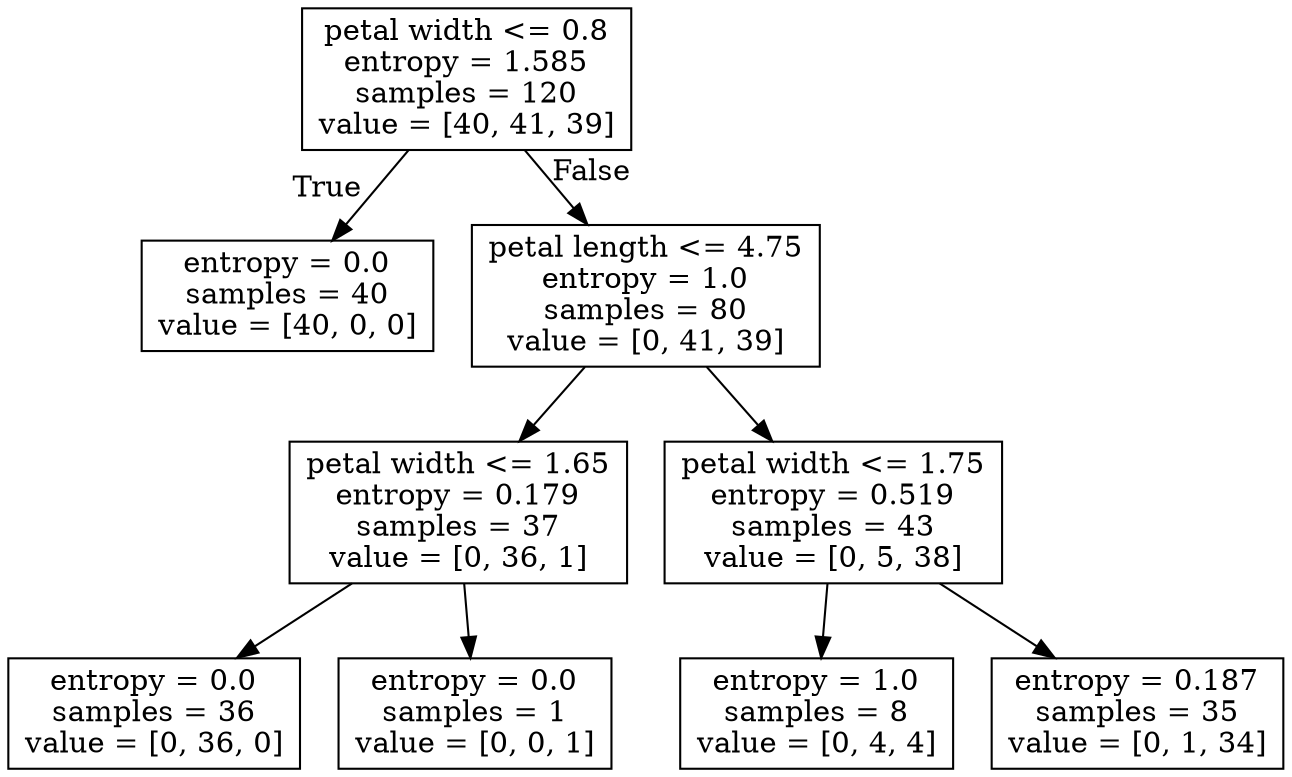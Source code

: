 digraph Tree {
node [shape=box] ;
0 [label="petal width <= 0.8\nentropy = 1.585\nsamples = 120\nvalue = [40, 41, 39]"] ;
1 [label="entropy = 0.0\nsamples = 40\nvalue = [40, 0, 0]"] ;
0 -> 1 [labeldistance=2.5, labelangle=45, headlabel="True"] ;
2 [label="petal length <= 4.75\nentropy = 1.0\nsamples = 80\nvalue = [0, 41, 39]"] ;
0 -> 2 [labeldistance=2.5, labelangle=-45, headlabel="False"] ;
3 [label="petal width <= 1.65\nentropy = 0.179\nsamples = 37\nvalue = [0, 36, 1]"] ;
2 -> 3 ;
4 [label="entropy = 0.0\nsamples = 36\nvalue = [0, 36, 0]"] ;
3 -> 4 ;
5 [label="entropy = 0.0\nsamples = 1\nvalue = [0, 0, 1]"] ;
3 -> 5 ;
6 [label="petal width <= 1.75\nentropy = 0.519\nsamples = 43\nvalue = [0, 5, 38]"] ;
2 -> 6 ;
7 [label="entropy = 1.0\nsamples = 8\nvalue = [0, 4, 4]"] ;
6 -> 7 ;
8 [label="entropy = 0.187\nsamples = 35\nvalue = [0, 1, 34]"] ;
6 -> 8 ;
}